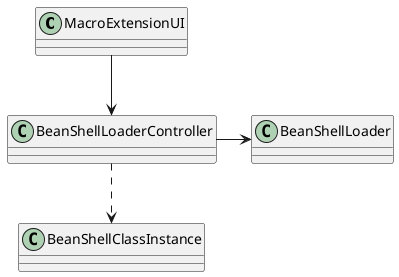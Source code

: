 @startuml
class MacroExtensionUI
class BeanShellLoaderController
class BeanShellLoader
class BeanShellClassInstance
MacroExtensionUI --> BeanShellLoaderController
BeanShellLoaderController ->BeanShellLoader
BeanShellLoaderController ..> BeanShellClassInstance 
@enduml

